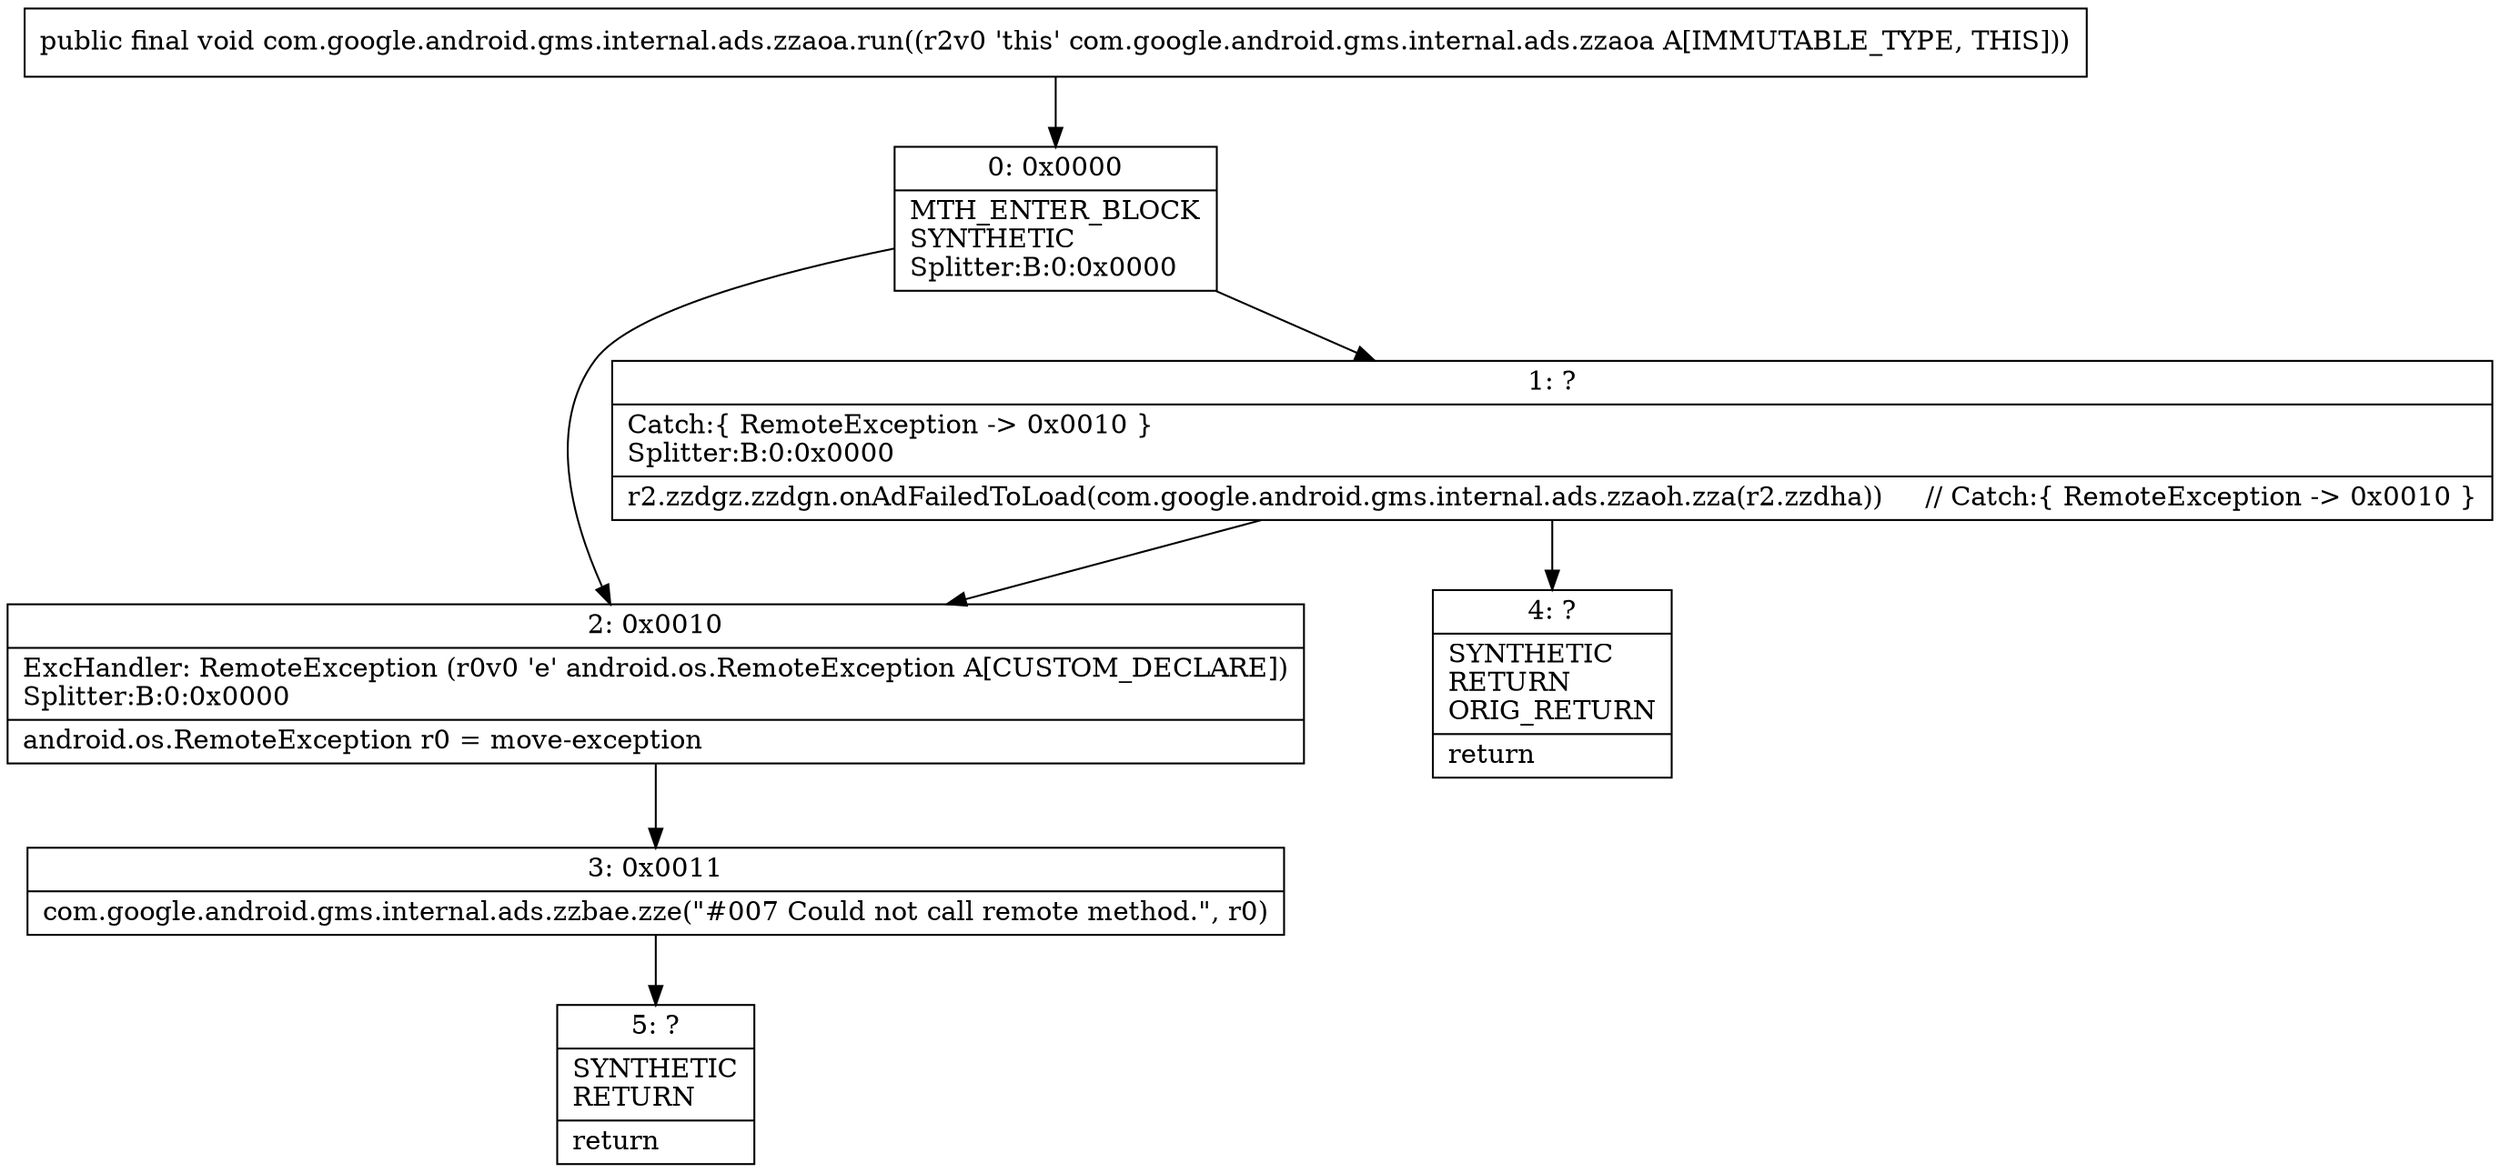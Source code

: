 digraph "CFG forcom.google.android.gms.internal.ads.zzaoa.run()V" {
Node_0 [shape=record,label="{0\:\ 0x0000|MTH_ENTER_BLOCK\lSYNTHETIC\lSplitter:B:0:0x0000\l}"];
Node_1 [shape=record,label="{1\:\ ?|Catch:\{ RemoteException \-\> 0x0010 \}\lSplitter:B:0:0x0000\l|r2.zzdgz.zzdgn.onAdFailedToLoad(com.google.android.gms.internal.ads.zzaoh.zza(r2.zzdha))     \/\/ Catch:\{ RemoteException \-\> 0x0010 \}\l}"];
Node_2 [shape=record,label="{2\:\ 0x0010|ExcHandler: RemoteException (r0v0 'e' android.os.RemoteException A[CUSTOM_DECLARE])\lSplitter:B:0:0x0000\l|android.os.RemoteException r0 = move\-exception\l}"];
Node_3 [shape=record,label="{3\:\ 0x0011|com.google.android.gms.internal.ads.zzbae.zze(\"#007 Could not call remote method.\", r0)\l}"];
Node_4 [shape=record,label="{4\:\ ?|SYNTHETIC\lRETURN\lORIG_RETURN\l|return\l}"];
Node_5 [shape=record,label="{5\:\ ?|SYNTHETIC\lRETURN\l|return\l}"];
MethodNode[shape=record,label="{public final void com.google.android.gms.internal.ads.zzaoa.run((r2v0 'this' com.google.android.gms.internal.ads.zzaoa A[IMMUTABLE_TYPE, THIS])) }"];
MethodNode -> Node_0;
Node_0 -> Node_1;
Node_0 -> Node_2;
Node_1 -> Node_2;
Node_1 -> Node_4;
Node_2 -> Node_3;
Node_3 -> Node_5;
}


